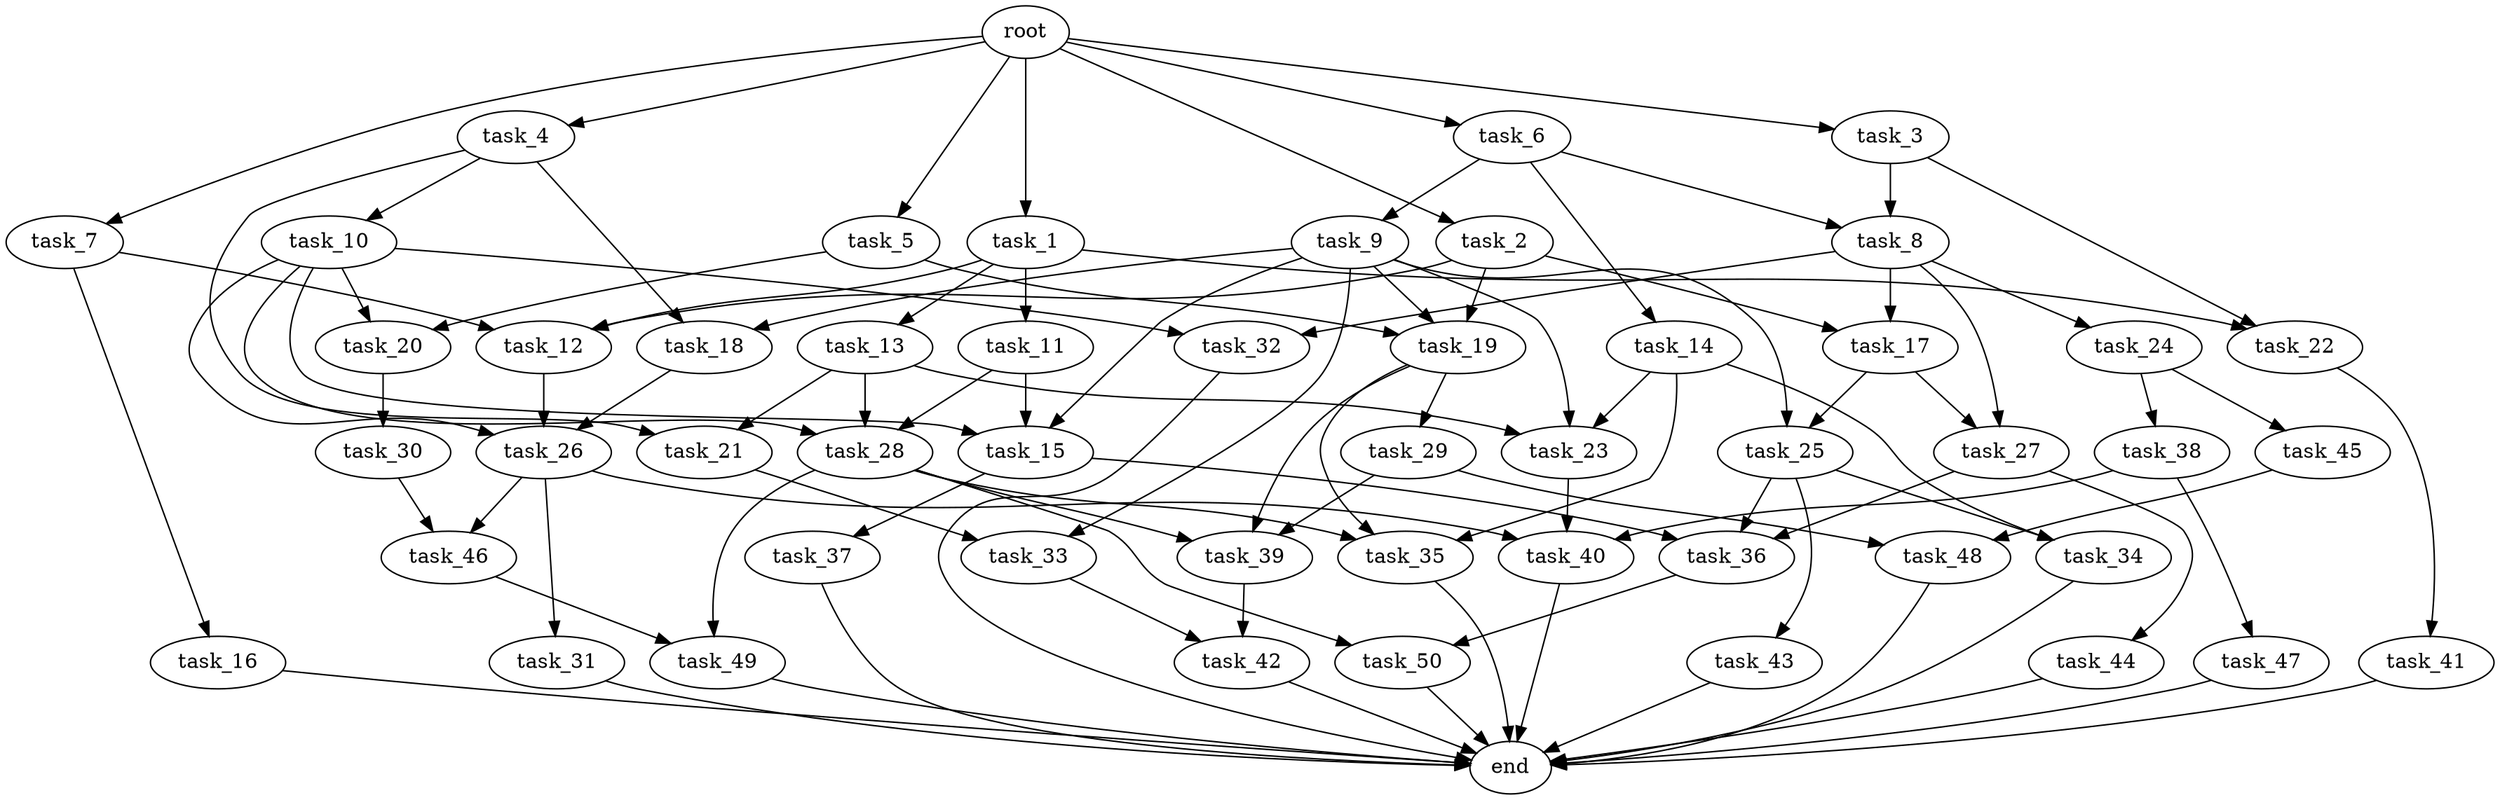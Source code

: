 digraph G {
  root [size="0.000000e+00"];
  task_1 [size="5.573745e+10"];
  task_2 [size="8.843941e+09"];
  task_3 [size="7.571665e+10"];
  task_4 [size="1.907518e+09"];
  task_5 [size="5.591553e+10"];
  task_6 [size="7.258653e+10"];
  task_7 [size="2.256022e+10"];
  task_8 [size="3.763271e+10"];
  task_9 [size="6.259565e+10"];
  task_10 [size="5.290743e+10"];
  task_11 [size="8.325514e+09"];
  task_12 [size="4.108286e+10"];
  task_13 [size="3.381168e+10"];
  task_14 [size="3.496778e+10"];
  task_15 [size="3.614935e+10"];
  task_16 [size="9.848689e+10"];
  task_17 [size="5.525296e+10"];
  task_18 [size="6.254613e+10"];
  task_19 [size="3.723352e+10"];
  task_20 [size="9.320576e+10"];
  task_21 [size="1.670032e+10"];
  task_22 [size="6.227026e+10"];
  task_23 [size="4.996907e+10"];
  task_24 [size="7.547300e+10"];
  task_25 [size="9.214039e+10"];
  task_26 [size="2.086529e+10"];
  task_27 [size="8.531875e+10"];
  task_28 [size="1.935019e+10"];
  task_29 [size="6.893785e+10"];
  task_30 [size="3.365202e+10"];
  task_31 [size="4.965951e+10"];
  task_32 [size="4.889123e+10"];
  task_33 [size="4.612699e+10"];
  task_34 [size="5.197148e+10"];
  task_35 [size="4.762933e+10"];
  task_36 [size="3.661706e+10"];
  task_37 [size="2.096788e+10"];
  task_38 [size="7.883342e+10"];
  task_39 [size="4.252028e+10"];
  task_40 [size="2.086978e+10"];
  task_41 [size="7.755803e+10"];
  task_42 [size="8.938991e+09"];
  task_43 [size="2.569130e+10"];
  task_44 [size="5.956557e+10"];
  task_45 [size="5.848657e+10"];
  task_46 [size="2.201368e+10"];
  task_47 [size="8.140442e+10"];
  task_48 [size="5.554423e+10"];
  task_49 [size="9.599371e+10"];
  task_50 [size="6.523920e+10"];
  end [size="0.000000e+00"];

  root -> task_1 [size="1.000000e-12"];
  root -> task_2 [size="1.000000e-12"];
  root -> task_3 [size="1.000000e-12"];
  root -> task_4 [size="1.000000e-12"];
  root -> task_5 [size="1.000000e-12"];
  root -> task_6 [size="1.000000e-12"];
  root -> task_7 [size="1.000000e-12"];
  task_1 -> task_11 [size="8.325514e+07"];
  task_1 -> task_12 [size="1.369429e+08"];
  task_1 -> task_13 [size="3.381168e+08"];
  task_1 -> task_22 [size="3.113513e+08"];
  task_2 -> task_12 [size="1.369429e+08"];
  task_2 -> task_17 [size="2.762648e+08"];
  task_2 -> task_19 [size="1.241117e+08"];
  task_3 -> task_8 [size="1.881636e+08"];
  task_3 -> task_22 [size="3.113513e+08"];
  task_4 -> task_10 [size="5.290743e+08"];
  task_4 -> task_18 [size="3.127306e+08"];
  task_4 -> task_21 [size="8.350161e+07"];
  task_5 -> task_19 [size="1.241117e+08"];
  task_5 -> task_20 [size="4.660288e+08"];
  task_6 -> task_8 [size="1.881636e+08"];
  task_6 -> task_9 [size="6.259565e+08"];
  task_6 -> task_14 [size="3.496778e+08"];
  task_7 -> task_12 [size="1.369429e+08"];
  task_7 -> task_16 [size="9.848689e+08"];
  task_8 -> task_17 [size="2.762648e+08"];
  task_8 -> task_24 [size="7.547300e+08"];
  task_8 -> task_27 [size="4.265938e+08"];
  task_8 -> task_32 [size="2.444561e+08"];
  task_9 -> task_15 [size="1.204978e+08"];
  task_9 -> task_18 [size="3.127306e+08"];
  task_9 -> task_19 [size="1.241117e+08"];
  task_9 -> task_23 [size="1.665636e+08"];
  task_9 -> task_25 [size="4.607020e+08"];
  task_9 -> task_33 [size="2.306349e+08"];
  task_10 -> task_15 [size="1.204978e+08"];
  task_10 -> task_20 [size="4.660288e+08"];
  task_10 -> task_26 [size="6.955098e+07"];
  task_10 -> task_28 [size="6.450064e+07"];
  task_10 -> task_32 [size="2.444561e+08"];
  task_11 -> task_15 [size="1.204978e+08"];
  task_11 -> task_28 [size="6.450064e+07"];
  task_12 -> task_26 [size="6.955098e+07"];
  task_13 -> task_21 [size="8.350161e+07"];
  task_13 -> task_23 [size="1.665636e+08"];
  task_13 -> task_28 [size="6.450064e+07"];
  task_14 -> task_23 [size="1.665636e+08"];
  task_14 -> task_34 [size="2.598574e+08"];
  task_14 -> task_35 [size="1.587644e+08"];
  task_15 -> task_36 [size="1.220569e+08"];
  task_15 -> task_37 [size="2.096788e+08"];
  task_16 -> end [size="1.000000e-12"];
  task_17 -> task_25 [size="4.607020e+08"];
  task_17 -> task_27 [size="4.265938e+08"];
  task_18 -> task_26 [size="6.955098e+07"];
  task_19 -> task_29 [size="6.893785e+08"];
  task_19 -> task_35 [size="1.587644e+08"];
  task_19 -> task_39 [size="1.417343e+08"];
  task_20 -> task_30 [size="3.365202e+08"];
  task_21 -> task_33 [size="2.306349e+08"];
  task_22 -> task_41 [size="7.755803e+08"];
  task_23 -> task_40 [size="6.956593e+07"];
  task_24 -> task_38 [size="7.883342e+08"];
  task_24 -> task_45 [size="5.848657e+08"];
  task_25 -> task_34 [size="2.598574e+08"];
  task_25 -> task_36 [size="1.220569e+08"];
  task_25 -> task_43 [size="2.569130e+08"];
  task_26 -> task_31 [size="4.965951e+08"];
  task_26 -> task_40 [size="6.956593e+07"];
  task_26 -> task_46 [size="1.100684e+08"];
  task_27 -> task_36 [size="1.220569e+08"];
  task_27 -> task_44 [size="5.956557e+08"];
  task_28 -> task_35 [size="1.587644e+08"];
  task_28 -> task_39 [size="1.417343e+08"];
  task_28 -> task_49 [size="4.799686e+08"];
  task_28 -> task_50 [size="3.261960e+08"];
  task_29 -> task_39 [size="1.417343e+08"];
  task_29 -> task_48 [size="2.777212e+08"];
  task_30 -> task_46 [size="1.100684e+08"];
  task_31 -> end [size="1.000000e-12"];
  task_32 -> end [size="1.000000e-12"];
  task_33 -> task_42 [size="4.469496e+07"];
  task_34 -> end [size="1.000000e-12"];
  task_35 -> end [size="1.000000e-12"];
  task_36 -> task_50 [size="3.261960e+08"];
  task_37 -> end [size="1.000000e-12"];
  task_38 -> task_40 [size="6.956593e+07"];
  task_38 -> task_47 [size="8.140442e+08"];
  task_39 -> task_42 [size="4.469496e+07"];
  task_40 -> end [size="1.000000e-12"];
  task_41 -> end [size="1.000000e-12"];
  task_42 -> end [size="1.000000e-12"];
  task_43 -> end [size="1.000000e-12"];
  task_44 -> end [size="1.000000e-12"];
  task_45 -> task_48 [size="2.777212e+08"];
  task_46 -> task_49 [size="4.799686e+08"];
  task_47 -> end [size="1.000000e-12"];
  task_48 -> end [size="1.000000e-12"];
  task_49 -> end [size="1.000000e-12"];
  task_50 -> end [size="1.000000e-12"];
}
